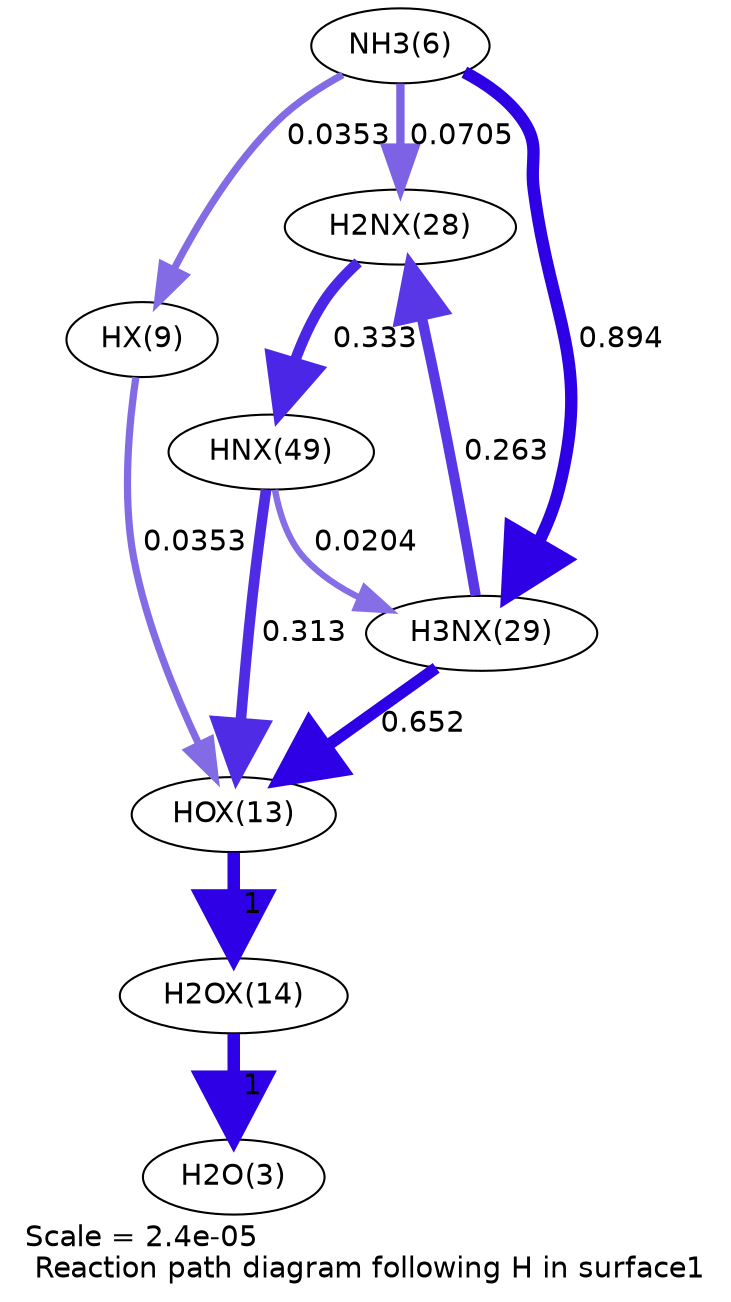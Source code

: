 digraph reaction_paths {
center=1;
s7 -> s12[fontname="Helvetica", penwidth=3.47, arrowsize=1.74, color="0.7, 0.535, 0.9"
, label=" 0.0353"];
s7 -> s19[fontname="Helvetica", penwidth=4, arrowsize=2, color="0.7, 0.571, 0.9"
, label=" 0.0705"];
s7 -> s20[fontname="Helvetica", penwidth=5.92, arrowsize=2.96, color="0.7, 1.39, 0.9"
, label=" 0.894"];
s12 -> s14[fontname="Helvetica", penwidth=3.47, arrowsize=1.74, color="0.7, 0.535, 0.9"
, label=" 0.0353"];
s20 -> s19[fontname="Helvetica", penwidth=4.99, arrowsize=2.5, color="0.7, 0.763, 0.9"
, label=" 0.263"];
s19 -> s22[fontname="Helvetica", penwidth=5.17, arrowsize=2.59, color="0.7, 0.833, 0.9"
, label=" 0.333"];
s22 -> s20[fontname="Helvetica", penwidth=3.06, arrowsize=1.53, color="0.7, 0.52, 0.9"
, label=" 0.0204"];
s20 -> s14[fontname="Helvetica", penwidth=5.68, arrowsize=2.84, color="0.7, 1.15, 0.9"
, label=" 0.652"];
s22 -> s14[fontname="Helvetica", penwidth=5.12, arrowsize=2.56, color="0.7, 0.813, 0.9"
, label=" 0.313"];
s14 -> s15[fontname="Helvetica", penwidth=6, arrowsize=3, color="0.7, 1.5, 0.9"
, label=" 1"];
s15 -> s4[fontname="Helvetica", penwidth=6, arrowsize=3, color="0.7, 1.5, 0.9"
, label=" 1"];
s4 [ fontname="Helvetica", label="H2O(3)"];
s7 [ fontname="Helvetica", label="NH3(6)"];
s12 [ fontname="Helvetica", label="HX(9)"];
s14 [ fontname="Helvetica", label="HOX(13)"];
s15 [ fontname="Helvetica", label="H2OX(14)"];
s19 [ fontname="Helvetica", label="H2NX(28)"];
s20 [ fontname="Helvetica", label="H3NX(29)"];
s22 [ fontname="Helvetica", label="HNX(49)"];
 label = "Scale = 2.4e-05\l Reaction path diagram following H in surface1";
 fontname = "Helvetica";
}
